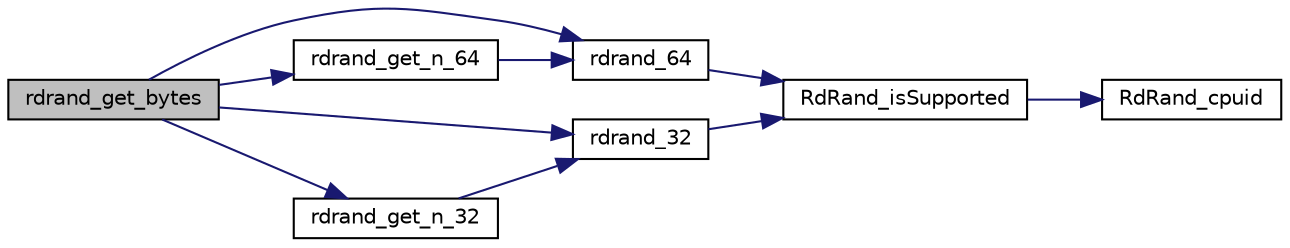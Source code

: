 digraph "rdrand_get_bytes"
{
  edge [fontname="Helvetica",fontsize="10",labelfontname="Helvetica",labelfontsize="10"];
  node [fontname="Helvetica",fontsize="10",shape=record];
  rankdir="LR";
  Node1 [label="rdrand_get_bytes",height=0.2,width=0.4,color="black", fillcolor="grey75", style="filled" fontcolor="black"];
  Node1 -> Node2 [color="midnightblue",fontsize="10",style="solid",fontname="Helvetica"];
  Node2 [label="rdrand_64",height=0.2,width=0.4,color="black", fillcolor="white", style="filled",URL="$rdrand_8cpp.html#a2982203449ab462050e54165e8f091db",tooltip="Calls rdrand for a 64-byte result. "];
  Node2 -> Node3 [color="midnightblue",fontsize="10",style="solid",fontname="Helvetica"];
  Node3 [label="RdRand_isSupported",height=0.2,width=0.4,color="black", fillcolor="white", style="filled",URL="$rdrand_8cpp.html#a53e99256bfc3ab954115658e09ff0b7c",tooltip="Determines whether or not rdrand is supported by the CPU. "];
  Node3 -> Node4 [color="midnightblue",fontsize="10",style="solid",fontname="Helvetica"];
  Node4 [label="RdRand_cpuid",height=0.2,width=0.4,color="black", fillcolor="white", style="filled",URL="$rdrand_8cpp.html#a092ff5b5cdd0009b9a39bd9a087e5ee8",tooltip="Queries cpuid to see if rdrand is supported. "];
  Node1 -> Node5 [color="midnightblue",fontsize="10",style="solid",fontname="Helvetica"];
  Node5 [label="rdrand_32",height=0.2,width=0.4,color="black", fillcolor="white", style="filled",URL="$rdrand_8cpp.html#ae5322e4aa5e55c40875b980638726001",tooltip="Calls rdrand for a 32-byte result. "];
  Node5 -> Node3 [color="midnightblue",fontsize="10",style="solid",fontname="Helvetica"];
  Node1 -> Node6 [color="midnightblue",fontsize="10",style="solid",fontname="Helvetica"];
  Node6 [label="rdrand_get_n_64",height=0.2,width=0.4,color="black", fillcolor="white", style="filled",URL="$rdrand_8cpp.html#a2e933b7b559d673f1b22a64710b772f7",tooltip="Calls rdrand to obtain multiple 64-byte results. "];
  Node6 -> Node2 [color="midnightblue",fontsize="10",style="solid",fontname="Helvetica"];
  Node1 -> Node7 [color="midnightblue",fontsize="10",style="solid",fontname="Helvetica"];
  Node7 [label="rdrand_get_n_32",height=0.2,width=0.4,color="black", fillcolor="white", style="filled",URL="$rdrand_8cpp.html#a226c1c992d91231a6d0c374b3ccb3f44",tooltip="Calls rdrand to obtain multiple 32-byte results. "];
  Node7 -> Node5 [color="midnightblue",fontsize="10",style="solid",fontname="Helvetica"];
}

